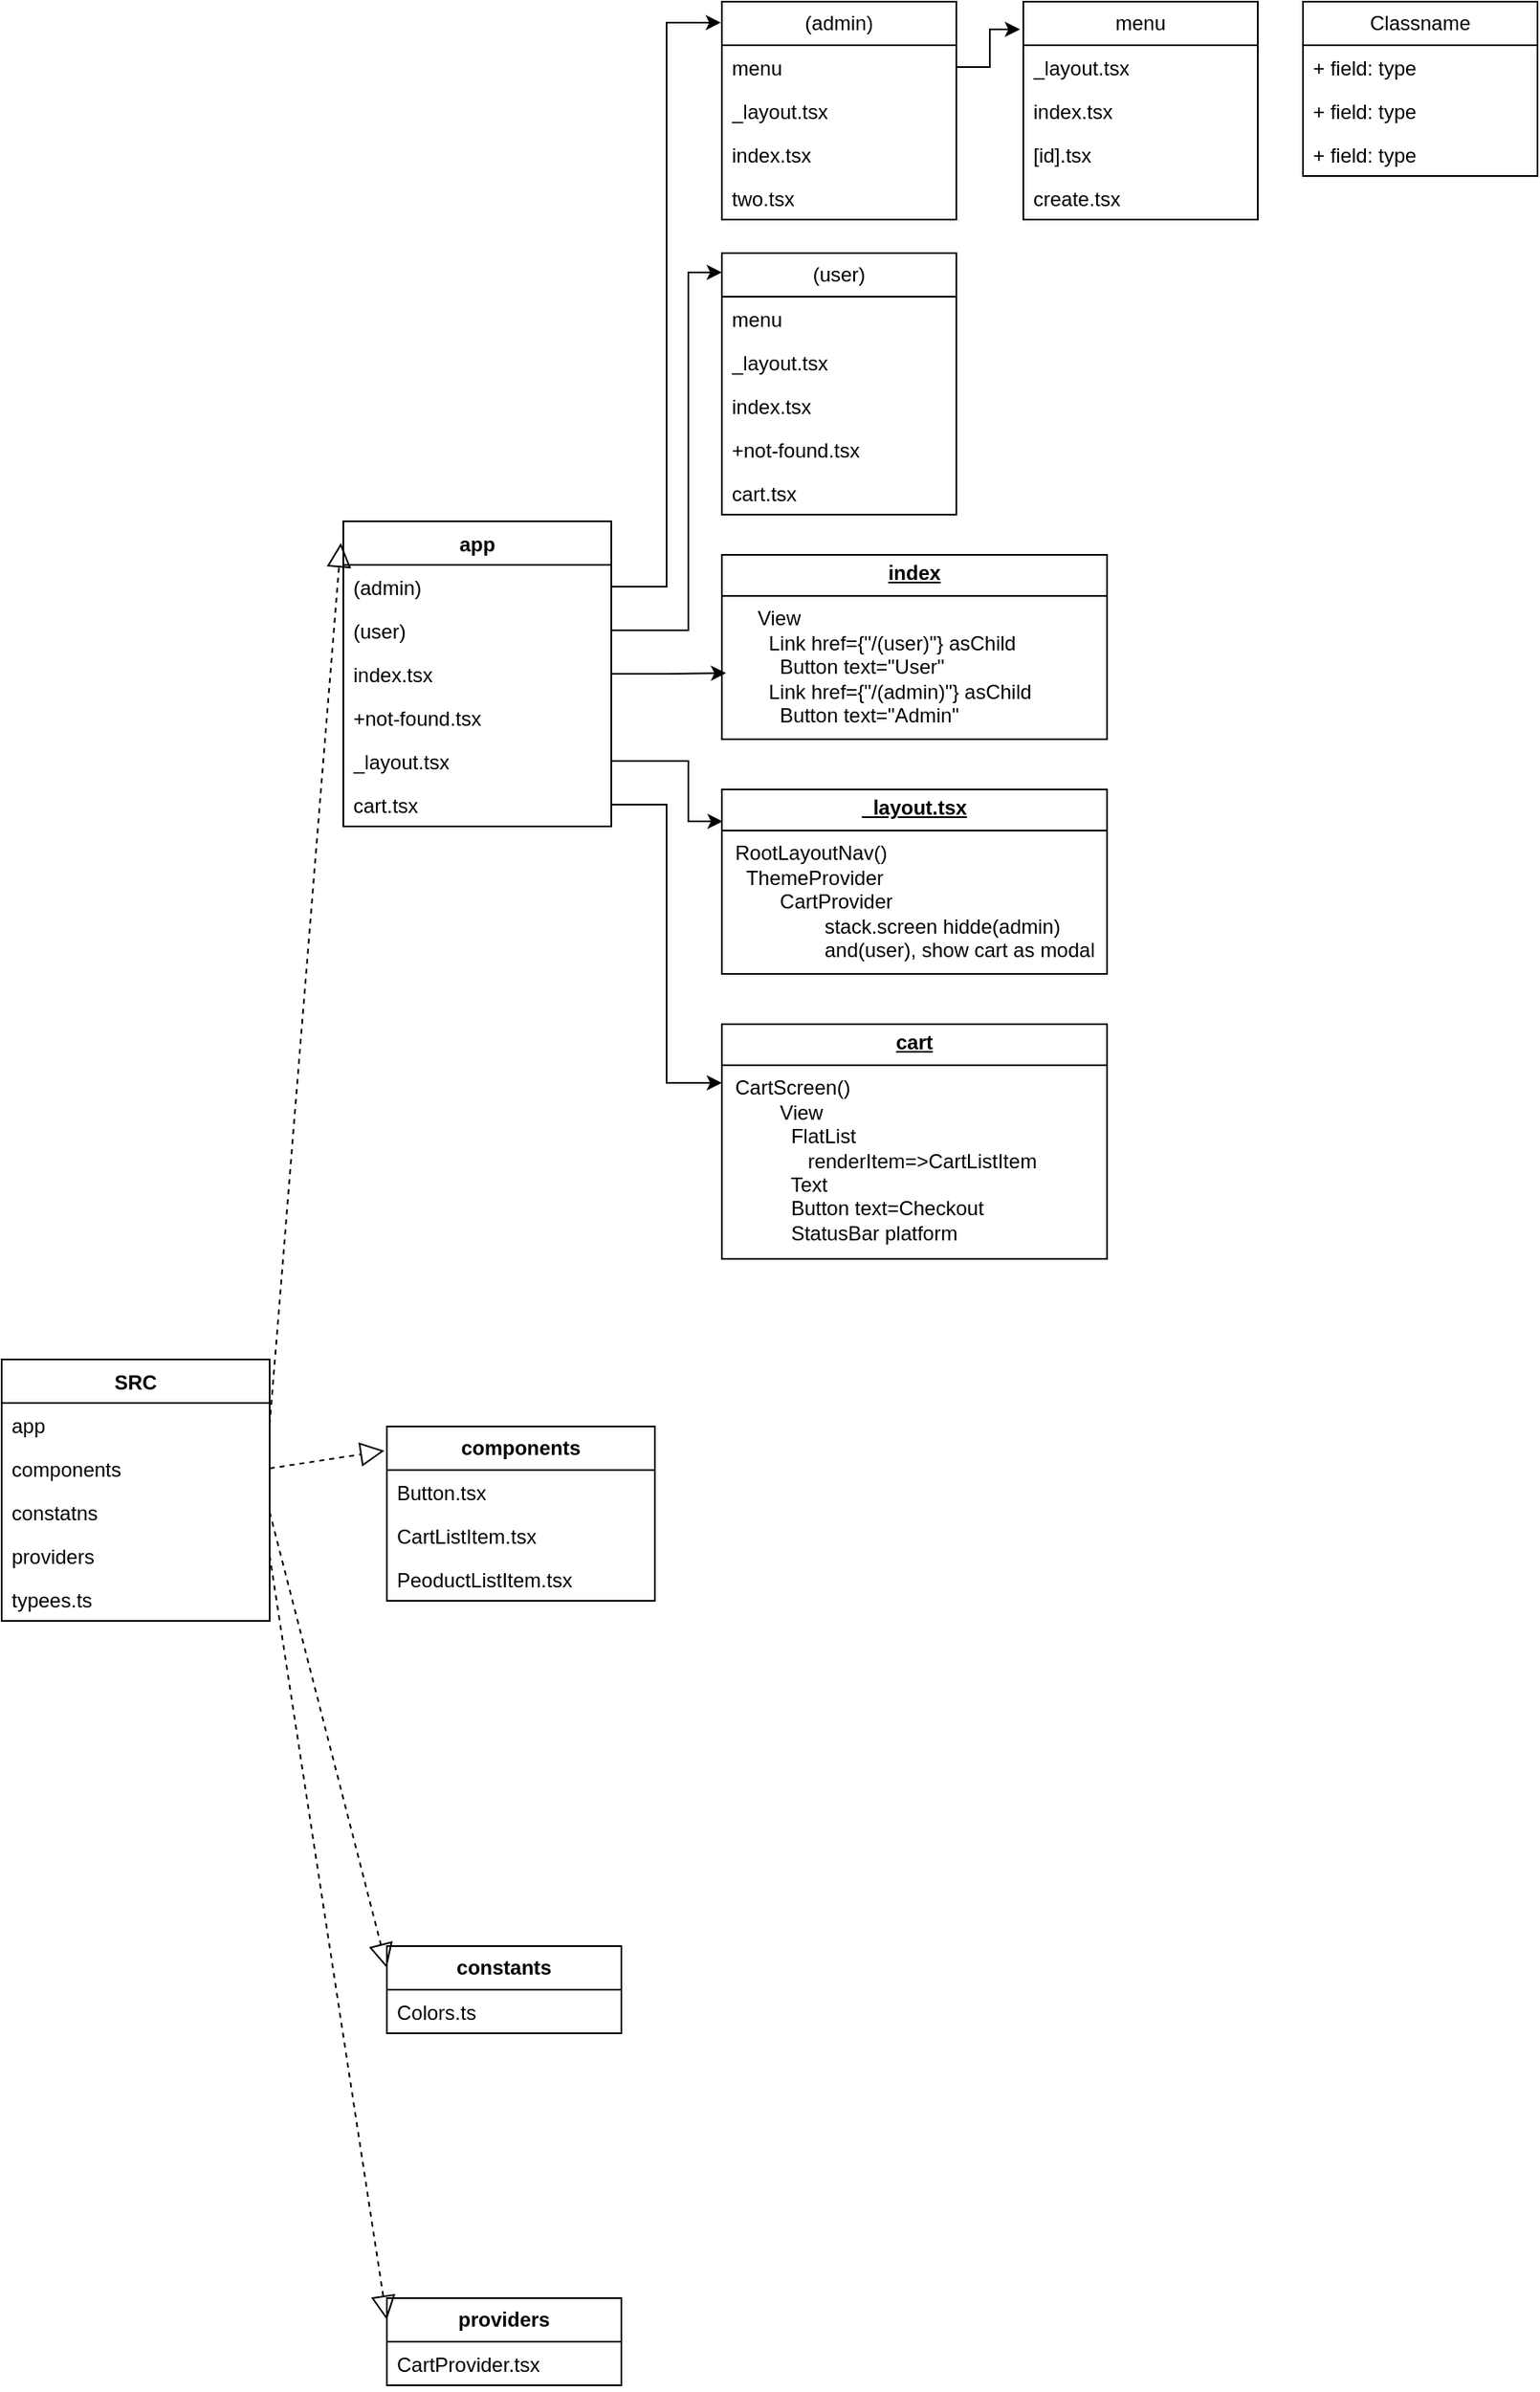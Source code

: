 <mxfile version="24.0.4" type="github">
  <diagram id="C5RBs43oDa-KdzZeNtuy" name="Page-1">
    <mxGraphModel dx="446" dy="664" grid="1" gridSize="10" guides="1" tooltips="1" connect="1" arrows="1" fold="1" page="1" pageScale="1" pageWidth="827" pageHeight="1169" math="0" shadow="0">
      <root>
        <mxCell id="WIyWlLk6GJQsqaUBKTNV-0" />
        <mxCell id="WIyWlLk6GJQsqaUBKTNV-1" parent="WIyWlLk6GJQsqaUBKTNV-0" />
        <mxCell id="7DKWtnM72iD58uDvNaHA-1" value="SRC" style="swimlane;fontStyle=1;align=center;verticalAlign=top;childLayout=stackLayout;horizontal=1;startSize=26;horizontalStack=0;resizeParent=1;resizeParentMax=0;resizeLast=0;collapsible=1;marginBottom=0;whiteSpace=wrap;html=1;" vertex="1" parent="WIyWlLk6GJQsqaUBKTNV-1">
          <mxGeometry x="50" y="840" width="160" height="156" as="geometry" />
        </mxCell>
        <mxCell id="7DKWtnM72iD58uDvNaHA-2" value="app" style="text;strokeColor=none;fillColor=none;align=left;verticalAlign=top;spacingLeft=4;spacingRight=4;overflow=hidden;rotatable=0;points=[[0,0.5],[1,0.5]];portConstraint=eastwest;whiteSpace=wrap;html=1;" vertex="1" parent="7DKWtnM72iD58uDvNaHA-1">
          <mxGeometry y="26" width="160" height="26" as="geometry" />
        </mxCell>
        <mxCell id="7DKWtnM72iD58uDvNaHA-4" value="components" style="text;align=left;verticalAlign=top;spacingLeft=4;spacingRight=4;overflow=hidden;rotatable=0;points=[[0,0.5],[1,0.5]];portConstraint=eastwest;whiteSpace=wrap;html=1;" vertex="1" parent="7DKWtnM72iD58uDvNaHA-1">
          <mxGeometry y="52" width="160" height="26" as="geometry" />
        </mxCell>
        <mxCell id="7DKWtnM72iD58uDvNaHA-6" value="constatns&lt;span style=&quot;white-space: pre;&quot;&gt;&#x9;&lt;/span&gt;" style="text;strokeColor=none;fillColor=none;align=left;verticalAlign=top;spacingLeft=4;spacingRight=4;overflow=hidden;rotatable=0;points=[[0,0.5],[1,0.5]];portConstraint=eastwest;whiteSpace=wrap;html=1;" vertex="1" parent="7DKWtnM72iD58uDvNaHA-1">
          <mxGeometry y="78" width="160" height="26" as="geometry" />
        </mxCell>
        <mxCell id="7DKWtnM72iD58uDvNaHA-5" value="providers" style="text;strokeColor=none;fillColor=none;align=left;verticalAlign=top;spacingLeft=4;spacingRight=4;overflow=hidden;rotatable=0;points=[[0,0.5],[1,0.5]];portConstraint=eastwest;whiteSpace=wrap;html=1;" vertex="1" parent="7DKWtnM72iD58uDvNaHA-1">
          <mxGeometry y="104" width="160" height="26" as="geometry" />
        </mxCell>
        <mxCell id="7DKWtnM72iD58uDvNaHA-7" value="typees.ts" style="text;strokeColor=none;fillColor=none;align=left;verticalAlign=top;spacingLeft=4;spacingRight=4;overflow=hidden;rotatable=0;points=[[0,0.5],[1,0.5]];portConstraint=eastwest;whiteSpace=wrap;html=1;" vertex="1" parent="7DKWtnM72iD58uDvNaHA-1">
          <mxGeometry y="130" width="160" height="26" as="geometry" />
        </mxCell>
        <mxCell id="7DKWtnM72iD58uDvNaHA-8" value="app" style="swimlane;fontStyle=1;align=center;verticalAlign=top;childLayout=stackLayout;horizontal=1;startSize=26;horizontalStack=0;resizeParent=1;resizeParentMax=0;resizeLast=0;collapsible=1;marginBottom=0;whiteSpace=wrap;html=1;" vertex="1" parent="WIyWlLk6GJQsqaUBKTNV-1">
          <mxGeometry x="254" y="340" width="160" height="182" as="geometry" />
        </mxCell>
        <mxCell id="7DKWtnM72iD58uDvNaHA-9" value="(admin)" style="text;strokeColor=none;fillColor=none;align=left;verticalAlign=top;spacingLeft=4;spacingRight=4;overflow=hidden;rotatable=0;points=[[0,0.5],[1,0.5]];portConstraint=eastwest;whiteSpace=wrap;html=1;" vertex="1" parent="7DKWtnM72iD58uDvNaHA-8">
          <mxGeometry y="26" width="160" height="26" as="geometry" />
        </mxCell>
        <mxCell id="7DKWtnM72iD58uDvNaHA-11" value="(user)" style="text;strokeColor=none;fillColor=none;align=left;verticalAlign=top;spacingLeft=4;spacingRight=4;overflow=hidden;rotatable=0;points=[[0,0.5],[1,0.5]];portConstraint=eastwest;whiteSpace=wrap;html=1;" vertex="1" parent="7DKWtnM72iD58uDvNaHA-8">
          <mxGeometry y="52" width="160" height="26" as="geometry" />
        </mxCell>
        <mxCell id="7DKWtnM72iD58uDvNaHA-12" value="index.tsx" style="text;strokeColor=none;fillColor=none;align=left;verticalAlign=top;spacingLeft=4;spacingRight=4;overflow=hidden;rotatable=0;points=[[0,0.5],[1,0.5]];portConstraint=eastwest;whiteSpace=wrap;html=1;" vertex="1" parent="7DKWtnM72iD58uDvNaHA-8">
          <mxGeometry y="78" width="160" height="26" as="geometry" />
        </mxCell>
        <mxCell id="7DKWtnM72iD58uDvNaHA-15" value="+not-found.tsx" style="text;strokeColor=none;fillColor=none;align=left;verticalAlign=top;spacingLeft=4;spacingRight=4;overflow=hidden;rotatable=0;points=[[0,0.5],[1,0.5]];portConstraint=eastwest;whiteSpace=wrap;html=1;" vertex="1" parent="7DKWtnM72iD58uDvNaHA-8">
          <mxGeometry y="104" width="160" height="26" as="geometry" />
        </mxCell>
        <mxCell id="7DKWtnM72iD58uDvNaHA-14" value="_layout.tsx" style="text;strokeColor=none;fillColor=none;align=left;verticalAlign=top;spacingLeft=4;spacingRight=4;overflow=hidden;rotatable=0;points=[[0,0.5],[1,0.5]];portConstraint=eastwest;whiteSpace=wrap;html=1;" vertex="1" parent="7DKWtnM72iD58uDvNaHA-8">
          <mxGeometry y="130" width="160" height="26" as="geometry" />
        </mxCell>
        <mxCell id="7DKWtnM72iD58uDvNaHA-13" value="cart.tsx" style="text;strokeColor=none;fillColor=none;align=left;verticalAlign=top;spacingLeft=4;spacingRight=4;overflow=hidden;rotatable=0;points=[[0,0.5],[1,0.5]];portConstraint=eastwest;whiteSpace=wrap;html=1;" vertex="1" parent="7DKWtnM72iD58uDvNaHA-8">
          <mxGeometry y="156" width="160" height="26" as="geometry" />
        </mxCell>
        <mxCell id="7DKWtnM72iD58uDvNaHA-20" value="&lt;b&gt;components&lt;/b&gt;" style="swimlane;fontStyle=0;childLayout=stackLayout;horizontal=1;startSize=26;fillColor=none;horizontalStack=0;resizeParent=1;resizeParentMax=0;resizeLast=0;collapsible=1;marginBottom=0;whiteSpace=wrap;html=1;" vertex="1" parent="WIyWlLk6GJQsqaUBKTNV-1">
          <mxGeometry x="280" y="880" width="160" height="104" as="geometry" />
        </mxCell>
        <mxCell id="7DKWtnM72iD58uDvNaHA-21" value="Button.tsx" style="text;strokeColor=none;fillColor=none;align=left;verticalAlign=top;spacingLeft=4;spacingRight=4;overflow=hidden;rotatable=0;points=[[0,0.5],[1,0.5]];portConstraint=eastwest;whiteSpace=wrap;html=1;" vertex="1" parent="7DKWtnM72iD58uDvNaHA-20">
          <mxGeometry y="26" width="160" height="26" as="geometry" />
        </mxCell>
        <mxCell id="7DKWtnM72iD58uDvNaHA-22" value="CartListItem.tsx" style="text;strokeColor=none;fillColor=none;align=left;verticalAlign=top;spacingLeft=4;spacingRight=4;overflow=hidden;rotatable=0;points=[[0,0.5],[1,0.5]];portConstraint=eastwest;whiteSpace=wrap;html=1;" vertex="1" parent="7DKWtnM72iD58uDvNaHA-20">
          <mxGeometry y="52" width="160" height="26" as="geometry" />
        </mxCell>
        <mxCell id="7DKWtnM72iD58uDvNaHA-23" value="PeoductListItem.tsx" style="text;strokeColor=none;fillColor=none;align=left;verticalAlign=top;spacingLeft=4;spacingRight=4;overflow=hidden;rotatable=0;points=[[0,0.5],[1,0.5]];portConstraint=eastwest;whiteSpace=wrap;html=1;" vertex="1" parent="7DKWtnM72iD58uDvNaHA-20">
          <mxGeometry y="78" width="160" height="26" as="geometry" />
        </mxCell>
        <mxCell id="7DKWtnM72iD58uDvNaHA-24" value="&lt;b&gt;constants&lt;/b&gt;" style="swimlane;fontStyle=0;childLayout=stackLayout;horizontal=1;startSize=26;fillColor=none;horizontalStack=0;resizeParent=1;resizeParentMax=0;resizeLast=0;collapsible=1;marginBottom=0;whiteSpace=wrap;html=1;" vertex="1" parent="WIyWlLk6GJQsqaUBKTNV-1">
          <mxGeometry x="280" y="1190" width="140" height="52" as="geometry" />
        </mxCell>
        <mxCell id="7DKWtnM72iD58uDvNaHA-25" value="Colors.ts" style="text;strokeColor=none;fillColor=none;align=left;verticalAlign=top;spacingLeft=4;spacingRight=4;overflow=hidden;rotatable=0;points=[[0,0.5],[1,0.5]];portConstraint=eastwest;whiteSpace=wrap;html=1;" vertex="1" parent="7DKWtnM72iD58uDvNaHA-24">
          <mxGeometry y="26" width="140" height="26" as="geometry" />
        </mxCell>
        <mxCell id="7DKWtnM72iD58uDvNaHA-28" value="&lt;b&gt;providers&lt;/b&gt;" style="swimlane;fontStyle=0;childLayout=stackLayout;horizontal=1;startSize=26;fillColor=none;horizontalStack=0;resizeParent=1;resizeParentMax=0;resizeLast=0;collapsible=1;marginBottom=0;whiteSpace=wrap;html=1;" vertex="1" parent="WIyWlLk6GJQsqaUBKTNV-1">
          <mxGeometry x="280" y="1400" width="140" height="52" as="geometry" />
        </mxCell>
        <mxCell id="7DKWtnM72iD58uDvNaHA-29" value="CartProvider.tsx" style="text;strokeColor=none;fillColor=none;align=left;verticalAlign=top;spacingLeft=4;spacingRight=4;overflow=hidden;rotatable=0;points=[[0,0.5],[1,0.5]];portConstraint=eastwest;whiteSpace=wrap;html=1;" vertex="1" parent="7DKWtnM72iD58uDvNaHA-28">
          <mxGeometry y="26" width="140" height="26" as="geometry" />
        </mxCell>
        <mxCell id="7DKWtnM72iD58uDvNaHA-33" value="" style="endArrow=block;dashed=1;endFill=0;endSize=12;html=1;rounded=0;entryX=-0.009;entryY=0.071;entryDx=0;entryDy=0;entryPerimeter=0;exitX=1;exitY=0.5;exitDx=0;exitDy=0;" edge="1" parent="WIyWlLk6GJQsqaUBKTNV-1" source="7DKWtnM72iD58uDvNaHA-2" target="7DKWtnM72iD58uDvNaHA-8">
          <mxGeometry width="160" relative="1" as="geometry">
            <mxPoint x="210" y="300" as="sourcePoint" />
            <mxPoint x="260" y="130" as="targetPoint" />
          </mxGeometry>
        </mxCell>
        <mxCell id="7DKWtnM72iD58uDvNaHA-34" value="" style="endArrow=block;dashed=1;endFill=0;endSize=12;html=1;rounded=0;entryX=-0.009;entryY=0.139;entryDx=0;entryDy=0;entryPerimeter=0;exitX=1;exitY=0.5;exitDx=0;exitDy=0;" edge="1" parent="WIyWlLk6GJQsqaUBKTNV-1" source="7DKWtnM72iD58uDvNaHA-4" target="7DKWtnM72iD58uDvNaHA-20">
          <mxGeometry width="160" relative="1" as="geometry">
            <mxPoint x="220" y="310" as="sourcePoint" />
            <mxPoint x="279" y="143" as="targetPoint" />
          </mxGeometry>
        </mxCell>
        <mxCell id="7DKWtnM72iD58uDvNaHA-35" value="" style="endArrow=block;dashed=1;endFill=0;endSize=12;html=1;rounded=0;entryX=0;entryY=0.25;entryDx=0;entryDy=0;exitX=1;exitY=0.5;exitDx=0;exitDy=0;" edge="1" parent="WIyWlLk6GJQsqaUBKTNV-1" source="7DKWtnM72iD58uDvNaHA-6" target="7DKWtnM72iD58uDvNaHA-24">
          <mxGeometry width="160" relative="1" as="geometry">
            <mxPoint x="211" y="350" as="sourcePoint" />
            <mxPoint x="270" y="369" as="targetPoint" />
          </mxGeometry>
        </mxCell>
        <mxCell id="7DKWtnM72iD58uDvNaHA-36" value="" style="endArrow=block;dashed=1;endFill=0;endSize=12;html=1;rounded=0;entryX=0;entryY=0.25;entryDx=0;entryDy=0;exitX=1;exitY=0.5;exitDx=0;exitDy=0;" edge="1" parent="WIyWlLk6GJQsqaUBKTNV-1" source="7DKWtnM72iD58uDvNaHA-5" target="7DKWtnM72iD58uDvNaHA-28">
          <mxGeometry width="160" relative="1" as="geometry">
            <mxPoint x="211" y="380" as="sourcePoint" />
            <mxPoint x="270" y="503" as="targetPoint" />
          </mxGeometry>
        </mxCell>
        <mxCell id="7DKWtnM72iD58uDvNaHA-38" value="(admin)" style="swimlane;fontStyle=0;childLayout=stackLayout;horizontal=1;startSize=26;fillColor=none;horizontalStack=0;resizeParent=1;resizeParentMax=0;resizeLast=0;collapsible=1;marginBottom=0;whiteSpace=wrap;html=1;" vertex="1" parent="WIyWlLk6GJQsqaUBKTNV-1">
          <mxGeometry x="480" y="30" width="140" height="130" as="geometry" />
        </mxCell>
        <mxCell id="7DKWtnM72iD58uDvNaHA-39" value="menu" style="text;strokeColor=none;fillColor=none;align=left;verticalAlign=top;spacingLeft=4;spacingRight=4;overflow=hidden;rotatable=0;points=[[0,0.5],[1,0.5]];portConstraint=eastwest;whiteSpace=wrap;html=1;" vertex="1" parent="7DKWtnM72iD58uDvNaHA-38">
          <mxGeometry y="26" width="140" height="26" as="geometry" />
        </mxCell>
        <mxCell id="7DKWtnM72iD58uDvNaHA-40" value="_layout.tsx&lt;span style=&quot;white-space: pre;&quot;&gt;&#x9;&lt;/span&gt;&lt;span style=&quot;white-space: pre;&quot;&gt;&#x9;&lt;/span&gt;" style="text;strokeColor=none;fillColor=none;align=left;verticalAlign=top;spacingLeft=4;spacingRight=4;overflow=hidden;rotatable=0;points=[[0,0.5],[1,0.5]];portConstraint=eastwest;whiteSpace=wrap;html=1;" vertex="1" parent="7DKWtnM72iD58uDvNaHA-38">
          <mxGeometry y="52" width="140" height="26" as="geometry" />
        </mxCell>
        <mxCell id="7DKWtnM72iD58uDvNaHA-41" value="index.tsx" style="text;strokeColor=none;fillColor=none;align=left;verticalAlign=top;spacingLeft=4;spacingRight=4;overflow=hidden;rotatable=0;points=[[0,0.5],[1,0.5]];portConstraint=eastwest;whiteSpace=wrap;html=1;" vertex="1" parent="7DKWtnM72iD58uDvNaHA-38">
          <mxGeometry y="78" width="140" height="26" as="geometry" />
        </mxCell>
        <mxCell id="7DKWtnM72iD58uDvNaHA-42" value="two.tsx" style="text;strokeColor=none;fillColor=none;align=left;verticalAlign=top;spacingLeft=4;spacingRight=4;overflow=hidden;rotatable=0;points=[[0,0.5],[1,0.5]];portConstraint=eastwest;whiteSpace=wrap;html=1;" vertex="1" parent="7DKWtnM72iD58uDvNaHA-38">
          <mxGeometry y="104" width="140" height="26" as="geometry" />
        </mxCell>
        <mxCell id="7DKWtnM72iD58uDvNaHA-47" value="(user)" style="swimlane;fontStyle=0;childLayout=stackLayout;horizontal=1;startSize=26;fillColor=none;horizontalStack=0;resizeParent=1;resizeParentMax=0;resizeLast=0;collapsible=1;marginBottom=0;whiteSpace=wrap;html=1;" vertex="1" parent="WIyWlLk6GJQsqaUBKTNV-1">
          <mxGeometry x="480" y="180" width="140" height="156" as="geometry" />
        </mxCell>
        <mxCell id="7DKWtnM72iD58uDvNaHA-48" value="menu" style="text;strokeColor=none;fillColor=none;align=left;verticalAlign=top;spacingLeft=4;spacingRight=4;overflow=hidden;rotatable=0;points=[[0,0.5],[1,0.5]];portConstraint=eastwest;whiteSpace=wrap;html=1;" vertex="1" parent="7DKWtnM72iD58uDvNaHA-47">
          <mxGeometry y="26" width="140" height="26" as="geometry" />
        </mxCell>
        <mxCell id="7DKWtnM72iD58uDvNaHA-49" value="_layout.tsx&lt;span style=&quot;white-space: pre;&quot;&gt;&#x9;&lt;/span&gt;&lt;span style=&quot;white-space: pre;&quot;&gt;&#x9;&lt;/span&gt;" style="text;strokeColor=none;fillColor=none;align=left;verticalAlign=top;spacingLeft=4;spacingRight=4;overflow=hidden;rotatable=0;points=[[0,0.5],[1,0.5]];portConstraint=eastwest;whiteSpace=wrap;html=1;" vertex="1" parent="7DKWtnM72iD58uDvNaHA-47">
          <mxGeometry y="52" width="140" height="26" as="geometry" />
        </mxCell>
        <mxCell id="7DKWtnM72iD58uDvNaHA-50" value="index.tsx" style="text;strokeColor=none;fillColor=none;align=left;verticalAlign=top;spacingLeft=4;spacingRight=4;overflow=hidden;rotatable=0;points=[[0,0.5],[1,0.5]];portConstraint=eastwest;whiteSpace=wrap;html=1;" vertex="1" parent="7DKWtnM72iD58uDvNaHA-47">
          <mxGeometry y="78" width="140" height="26" as="geometry" />
        </mxCell>
        <mxCell id="7DKWtnM72iD58uDvNaHA-51" value="+not-found.tsx" style="text;strokeColor=none;fillColor=none;align=left;verticalAlign=top;spacingLeft=4;spacingRight=4;overflow=hidden;rotatable=0;points=[[0,0.5],[1,0.5]];portConstraint=eastwest;whiteSpace=wrap;html=1;" vertex="1" parent="7DKWtnM72iD58uDvNaHA-47">
          <mxGeometry y="104" width="140" height="26" as="geometry" />
        </mxCell>
        <mxCell id="7DKWtnM72iD58uDvNaHA-52" value="cart.tsx" style="text;strokeColor=none;fillColor=none;align=left;verticalAlign=top;spacingLeft=4;spacingRight=4;overflow=hidden;rotatable=0;points=[[0,0.5],[1,0.5]];portConstraint=eastwest;whiteSpace=wrap;html=1;" vertex="1" parent="7DKWtnM72iD58uDvNaHA-47">
          <mxGeometry y="130" width="140" height="26" as="geometry" />
        </mxCell>
        <mxCell id="7DKWtnM72iD58uDvNaHA-53" value="menu" style="swimlane;fontStyle=0;childLayout=stackLayout;horizontal=1;startSize=26;fillColor=none;horizontalStack=0;resizeParent=1;resizeParentMax=0;resizeLast=0;collapsible=1;marginBottom=0;whiteSpace=wrap;html=1;" vertex="1" parent="WIyWlLk6GJQsqaUBKTNV-1">
          <mxGeometry x="660" y="30" width="140" height="130" as="geometry" />
        </mxCell>
        <mxCell id="7DKWtnM72iD58uDvNaHA-54" value="_layout.tsx" style="text;strokeColor=none;fillColor=none;align=left;verticalAlign=top;spacingLeft=4;spacingRight=4;overflow=hidden;rotatable=0;points=[[0,0.5],[1,0.5]];portConstraint=eastwest;whiteSpace=wrap;html=1;" vertex="1" parent="7DKWtnM72iD58uDvNaHA-53">
          <mxGeometry y="26" width="140" height="26" as="geometry" />
        </mxCell>
        <mxCell id="7DKWtnM72iD58uDvNaHA-57" value="index.tsx" style="text;strokeColor=none;fillColor=none;align=left;verticalAlign=top;spacingLeft=4;spacingRight=4;overflow=hidden;rotatable=0;points=[[0,0.5],[1,0.5]];portConstraint=eastwest;whiteSpace=wrap;html=1;" vertex="1" parent="7DKWtnM72iD58uDvNaHA-53">
          <mxGeometry y="52" width="140" height="26" as="geometry" />
        </mxCell>
        <mxCell id="7DKWtnM72iD58uDvNaHA-55" value="[id].tsx" style="text;strokeColor=none;fillColor=none;align=left;verticalAlign=top;spacingLeft=4;spacingRight=4;overflow=hidden;rotatable=0;points=[[0,0.5],[1,0.5]];portConstraint=eastwest;whiteSpace=wrap;html=1;" vertex="1" parent="7DKWtnM72iD58uDvNaHA-53">
          <mxGeometry y="78" width="140" height="26" as="geometry" />
        </mxCell>
        <mxCell id="7DKWtnM72iD58uDvNaHA-56" value="create.tsx" style="text;strokeColor=none;fillColor=none;align=left;verticalAlign=top;spacingLeft=4;spacingRight=4;overflow=hidden;rotatable=0;points=[[0,0.5],[1,0.5]];portConstraint=eastwest;whiteSpace=wrap;html=1;" vertex="1" parent="7DKWtnM72iD58uDvNaHA-53">
          <mxGeometry y="104" width="140" height="26" as="geometry" />
        </mxCell>
        <mxCell id="7DKWtnM72iD58uDvNaHA-61" value="Classname" style="swimlane;fontStyle=0;childLayout=stackLayout;horizontal=1;startSize=26;fillColor=none;horizontalStack=0;resizeParent=1;resizeParentMax=0;resizeLast=0;collapsible=1;marginBottom=0;whiteSpace=wrap;html=1;" vertex="1" parent="WIyWlLk6GJQsqaUBKTNV-1">
          <mxGeometry x="827" y="30" width="140" height="104" as="geometry" />
        </mxCell>
        <mxCell id="7DKWtnM72iD58uDvNaHA-62" value="+ field: type" style="text;strokeColor=none;fillColor=none;align=left;verticalAlign=top;spacingLeft=4;spacingRight=4;overflow=hidden;rotatable=0;points=[[0,0.5],[1,0.5]];portConstraint=eastwest;whiteSpace=wrap;html=1;" vertex="1" parent="7DKWtnM72iD58uDvNaHA-61">
          <mxGeometry y="26" width="140" height="26" as="geometry" />
        </mxCell>
        <mxCell id="7DKWtnM72iD58uDvNaHA-63" value="+ field: type" style="text;strokeColor=none;fillColor=none;align=left;verticalAlign=top;spacingLeft=4;spacingRight=4;overflow=hidden;rotatable=0;points=[[0,0.5],[1,0.5]];portConstraint=eastwest;whiteSpace=wrap;html=1;" vertex="1" parent="7DKWtnM72iD58uDvNaHA-61">
          <mxGeometry y="52" width="140" height="26" as="geometry" />
        </mxCell>
        <mxCell id="7DKWtnM72iD58uDvNaHA-64" value="+ field: type" style="text;strokeColor=none;fillColor=none;align=left;verticalAlign=top;spacingLeft=4;spacingRight=4;overflow=hidden;rotatable=0;points=[[0,0.5],[1,0.5]];portConstraint=eastwest;whiteSpace=wrap;html=1;" vertex="1" parent="7DKWtnM72iD58uDvNaHA-61">
          <mxGeometry y="78" width="140" height="26" as="geometry" />
        </mxCell>
        <mxCell id="7DKWtnM72iD58uDvNaHA-70" value="&lt;p style=&quot;margin:0px;margin-top:4px;text-align:center;text-decoration:underline;&quot;&gt;&lt;b&gt;_layout.tsx&lt;/b&gt;&lt;/p&gt;&lt;hr size=&quot;1&quot; style=&quot;border-style:solid;&quot;&gt;&lt;p style=&quot;margin:0px;margin-left:8px;&quot;&gt;RootLayoutNav()&lt;br&gt;&lt;/p&gt;&lt;p style=&quot;margin:0px;margin-left:8px;&quot;&gt;&amp;nbsp; ThemeProvider&lt;/p&gt;&lt;p style=&quot;margin:0px;margin-left:8px;&quot;&gt;&amp;nbsp; &amp;nbsp; &amp;nbsp;&amp;nbsp;&lt;span style=&quot;white-space: pre;&quot;&gt;&#x9;&lt;/span&gt;CartProvider&lt;br&gt;&lt;/p&gt;&lt;p style=&quot;margin:0px;margin-left:8px;&quot;&gt;&lt;span style=&quot;white-space: pre;&quot;&gt;&#x9;&lt;/span&gt;&lt;span style=&quot;white-space: pre;&quot;&gt;&#x9;&lt;/span&gt;stack.screen hidde(admin)&amp;nbsp; &lt;span style=&quot;white-space: pre;&quot;&gt;&#x9;&lt;/span&gt;&lt;span style=&quot;white-space: pre;&quot;&gt;&#x9;&lt;/span&gt;and(user), show cart as modal&lt;br&gt;&lt;/p&gt;&lt;p style=&quot;margin:0px;margin-left:8px;&quot;&gt;&lt;br&gt;&lt;/p&gt;" style="verticalAlign=top;align=left;overflow=fill;html=1;whiteSpace=wrap;" vertex="1" parent="WIyWlLk6GJQsqaUBKTNV-1">
          <mxGeometry x="480" y="500" width="230" height="110" as="geometry" />
        </mxCell>
        <mxCell id="7DKWtnM72iD58uDvNaHA-71" value="&lt;p style=&quot;margin:0px;margin-top:4px;text-align:center;text-decoration:underline;&quot;&gt;&lt;b&gt;index&lt;/b&gt;&lt;/p&gt;&lt;hr size=&quot;1&quot; style=&quot;border-style:solid;&quot;&gt;&lt;p style=&quot;margin:0px;margin-left:8px;&quot;&gt;&amp;nbsp; &amp;nbsp; View&lt;/p&gt;&lt;p style=&quot;margin:0px;margin-left:8px;&quot;&gt;&amp;nbsp; &amp;nbsp; &amp;nbsp; Link href={&quot;/(user)&quot;} asChild&lt;/p&gt;&lt;p style=&quot;margin:0px;margin-left:8px;&quot;&gt;&amp;nbsp; &amp;nbsp; &amp;nbsp; &amp;nbsp; Button text=&quot;User&quot;&amp;nbsp;&lt;/p&gt;&lt;p style=&quot;margin:0px;margin-left:8px;&quot;&gt;&lt;span style=&quot;background-color: initial;&quot;&gt;&amp;nbsp; &amp;nbsp; &amp;nbsp; Link href={&quot;/(admin)&quot;} asChild&lt;/span&gt;&lt;br&gt;&lt;/p&gt;&lt;p style=&quot;margin:0px;margin-left:8px;&quot;&gt;&amp;nbsp; &amp;nbsp; &amp;nbsp; &amp;nbsp; Button text=&quot;Admin&quot;&lt;/p&gt;&lt;p style=&quot;margin:0px;margin-left:8px;&quot;&gt;&lt;br&gt;&lt;/p&gt;" style="verticalAlign=top;align=left;overflow=fill;html=1;whiteSpace=wrap;" vertex="1" parent="WIyWlLk6GJQsqaUBKTNV-1">
          <mxGeometry x="480" y="360" width="230" height="110" as="geometry" />
        </mxCell>
        <mxCell id="7DKWtnM72iD58uDvNaHA-72" value="&lt;p style=&quot;margin:0px;margin-top:4px;text-align:center;text-decoration:underline;&quot;&gt;&lt;b&gt;cart&lt;/b&gt;&lt;/p&gt;&lt;hr size=&quot;1&quot; style=&quot;border-style:solid;&quot;&gt;&lt;p style=&quot;margin:0px;margin-left:8px;&quot;&gt;CartScreen()&lt;/p&gt;&lt;p style=&quot;margin:0px;margin-left:8px;&quot;&gt;&lt;span style=&quot;white-space: pre;&quot;&gt;&#x9;&lt;/span&gt;View&lt;br&gt;&lt;/p&gt;&lt;p style=&quot;margin:0px;margin-left:8px;&quot;&gt;&lt;span style=&quot;white-space: pre;&quot;&gt;&#x9;&amp;nbsp;&lt;/span&gt;&amp;nbsp;FlatList&lt;br&gt;&lt;/p&gt;&lt;p style=&quot;margin:0px;margin-left:8px;&quot;&gt;&lt;span style=&quot;white-space: pre;&quot;&gt;&#x9;&lt;/span&gt;&amp;nbsp; &amp;nbsp; &amp;nbsp;renderItem=&amp;gt;CartListItem&lt;br&gt;&lt;/p&gt;&lt;p style=&quot;margin:0px;margin-left:8px;&quot;&gt;&lt;span style=&quot;white-space: pre;&quot;&gt;&#x9;&lt;/span&gt;&amp;nbsp; Text&lt;br&gt;&lt;/p&gt;&lt;p style=&quot;margin:0px;margin-left:8px;&quot;&gt;&lt;span style=&quot;white-space: pre;&quot;&gt;&#x9;&lt;/span&gt;&amp;nbsp; Button text=Checkout&lt;br&gt;&lt;/p&gt;&lt;p style=&quot;margin:0px;margin-left:8px;&quot;&gt;&lt;span style=&quot;white-space: pre;&quot;&gt;&#x9;&lt;/span&gt;&amp;nbsp; StatusBar platform&lt;br&gt;&lt;/p&gt;" style="verticalAlign=top;align=left;overflow=fill;html=1;whiteSpace=wrap;" vertex="1" parent="WIyWlLk6GJQsqaUBKTNV-1">
          <mxGeometry x="480" y="640" width="230" height="140" as="geometry" />
        </mxCell>
        <mxCell id="7DKWtnM72iD58uDvNaHA-76" style="edgeStyle=orthogonalEdgeStyle;rounded=0;orthogonalLoop=1;jettySize=auto;html=1;entryX=0;entryY=0.25;entryDx=0;entryDy=0;" edge="1" parent="WIyWlLk6GJQsqaUBKTNV-1" source="7DKWtnM72iD58uDvNaHA-13" target="7DKWtnM72iD58uDvNaHA-72">
          <mxGeometry relative="1" as="geometry" />
        </mxCell>
        <mxCell id="7DKWtnM72iD58uDvNaHA-77" style="edgeStyle=orthogonalEdgeStyle;rounded=0;orthogonalLoop=1;jettySize=auto;html=1;entryX=0.002;entryY=0.173;entryDx=0;entryDy=0;entryPerimeter=0;" edge="1" parent="WIyWlLk6GJQsqaUBKTNV-1" source="7DKWtnM72iD58uDvNaHA-14" target="7DKWtnM72iD58uDvNaHA-70">
          <mxGeometry relative="1" as="geometry">
            <Array as="points">
              <mxPoint x="460" y="483" />
              <mxPoint x="460" y="519" />
            </Array>
          </mxGeometry>
        </mxCell>
        <mxCell id="7DKWtnM72iD58uDvNaHA-78" style="edgeStyle=orthogonalEdgeStyle;rounded=0;orthogonalLoop=1;jettySize=auto;html=1;entryX=0.011;entryY=0.641;entryDx=0;entryDy=0;entryPerimeter=0;" edge="1" parent="WIyWlLk6GJQsqaUBKTNV-1" source="7DKWtnM72iD58uDvNaHA-12" target="7DKWtnM72iD58uDvNaHA-71">
          <mxGeometry relative="1" as="geometry" />
        </mxCell>
        <mxCell id="7DKWtnM72iD58uDvNaHA-79" style="edgeStyle=orthogonalEdgeStyle;rounded=0;orthogonalLoop=1;jettySize=auto;html=1;entryX=0;entryY=0.074;entryDx=0;entryDy=0;entryPerimeter=0;" edge="1" parent="WIyWlLk6GJQsqaUBKTNV-1" source="7DKWtnM72iD58uDvNaHA-11" target="7DKWtnM72iD58uDvNaHA-47">
          <mxGeometry relative="1" as="geometry">
            <Array as="points">
              <mxPoint x="460" y="405" />
              <mxPoint x="460" y="192" />
            </Array>
          </mxGeometry>
        </mxCell>
        <mxCell id="7DKWtnM72iD58uDvNaHA-80" style="edgeStyle=orthogonalEdgeStyle;rounded=0;orthogonalLoop=1;jettySize=auto;html=1;entryX=-0.004;entryY=0.096;entryDx=0;entryDy=0;entryPerimeter=0;" edge="1" parent="WIyWlLk6GJQsqaUBKTNV-1" source="7DKWtnM72iD58uDvNaHA-9" target="7DKWtnM72iD58uDvNaHA-38">
          <mxGeometry relative="1" as="geometry" />
        </mxCell>
        <mxCell id="7DKWtnM72iD58uDvNaHA-81" style="edgeStyle=orthogonalEdgeStyle;rounded=0;orthogonalLoop=1;jettySize=auto;html=1;entryX=-0.014;entryY=0.127;entryDx=0;entryDy=0;entryPerimeter=0;" edge="1" parent="WIyWlLk6GJQsqaUBKTNV-1" source="7DKWtnM72iD58uDvNaHA-39" target="7DKWtnM72iD58uDvNaHA-53">
          <mxGeometry relative="1" as="geometry" />
        </mxCell>
      </root>
    </mxGraphModel>
  </diagram>
</mxfile>
